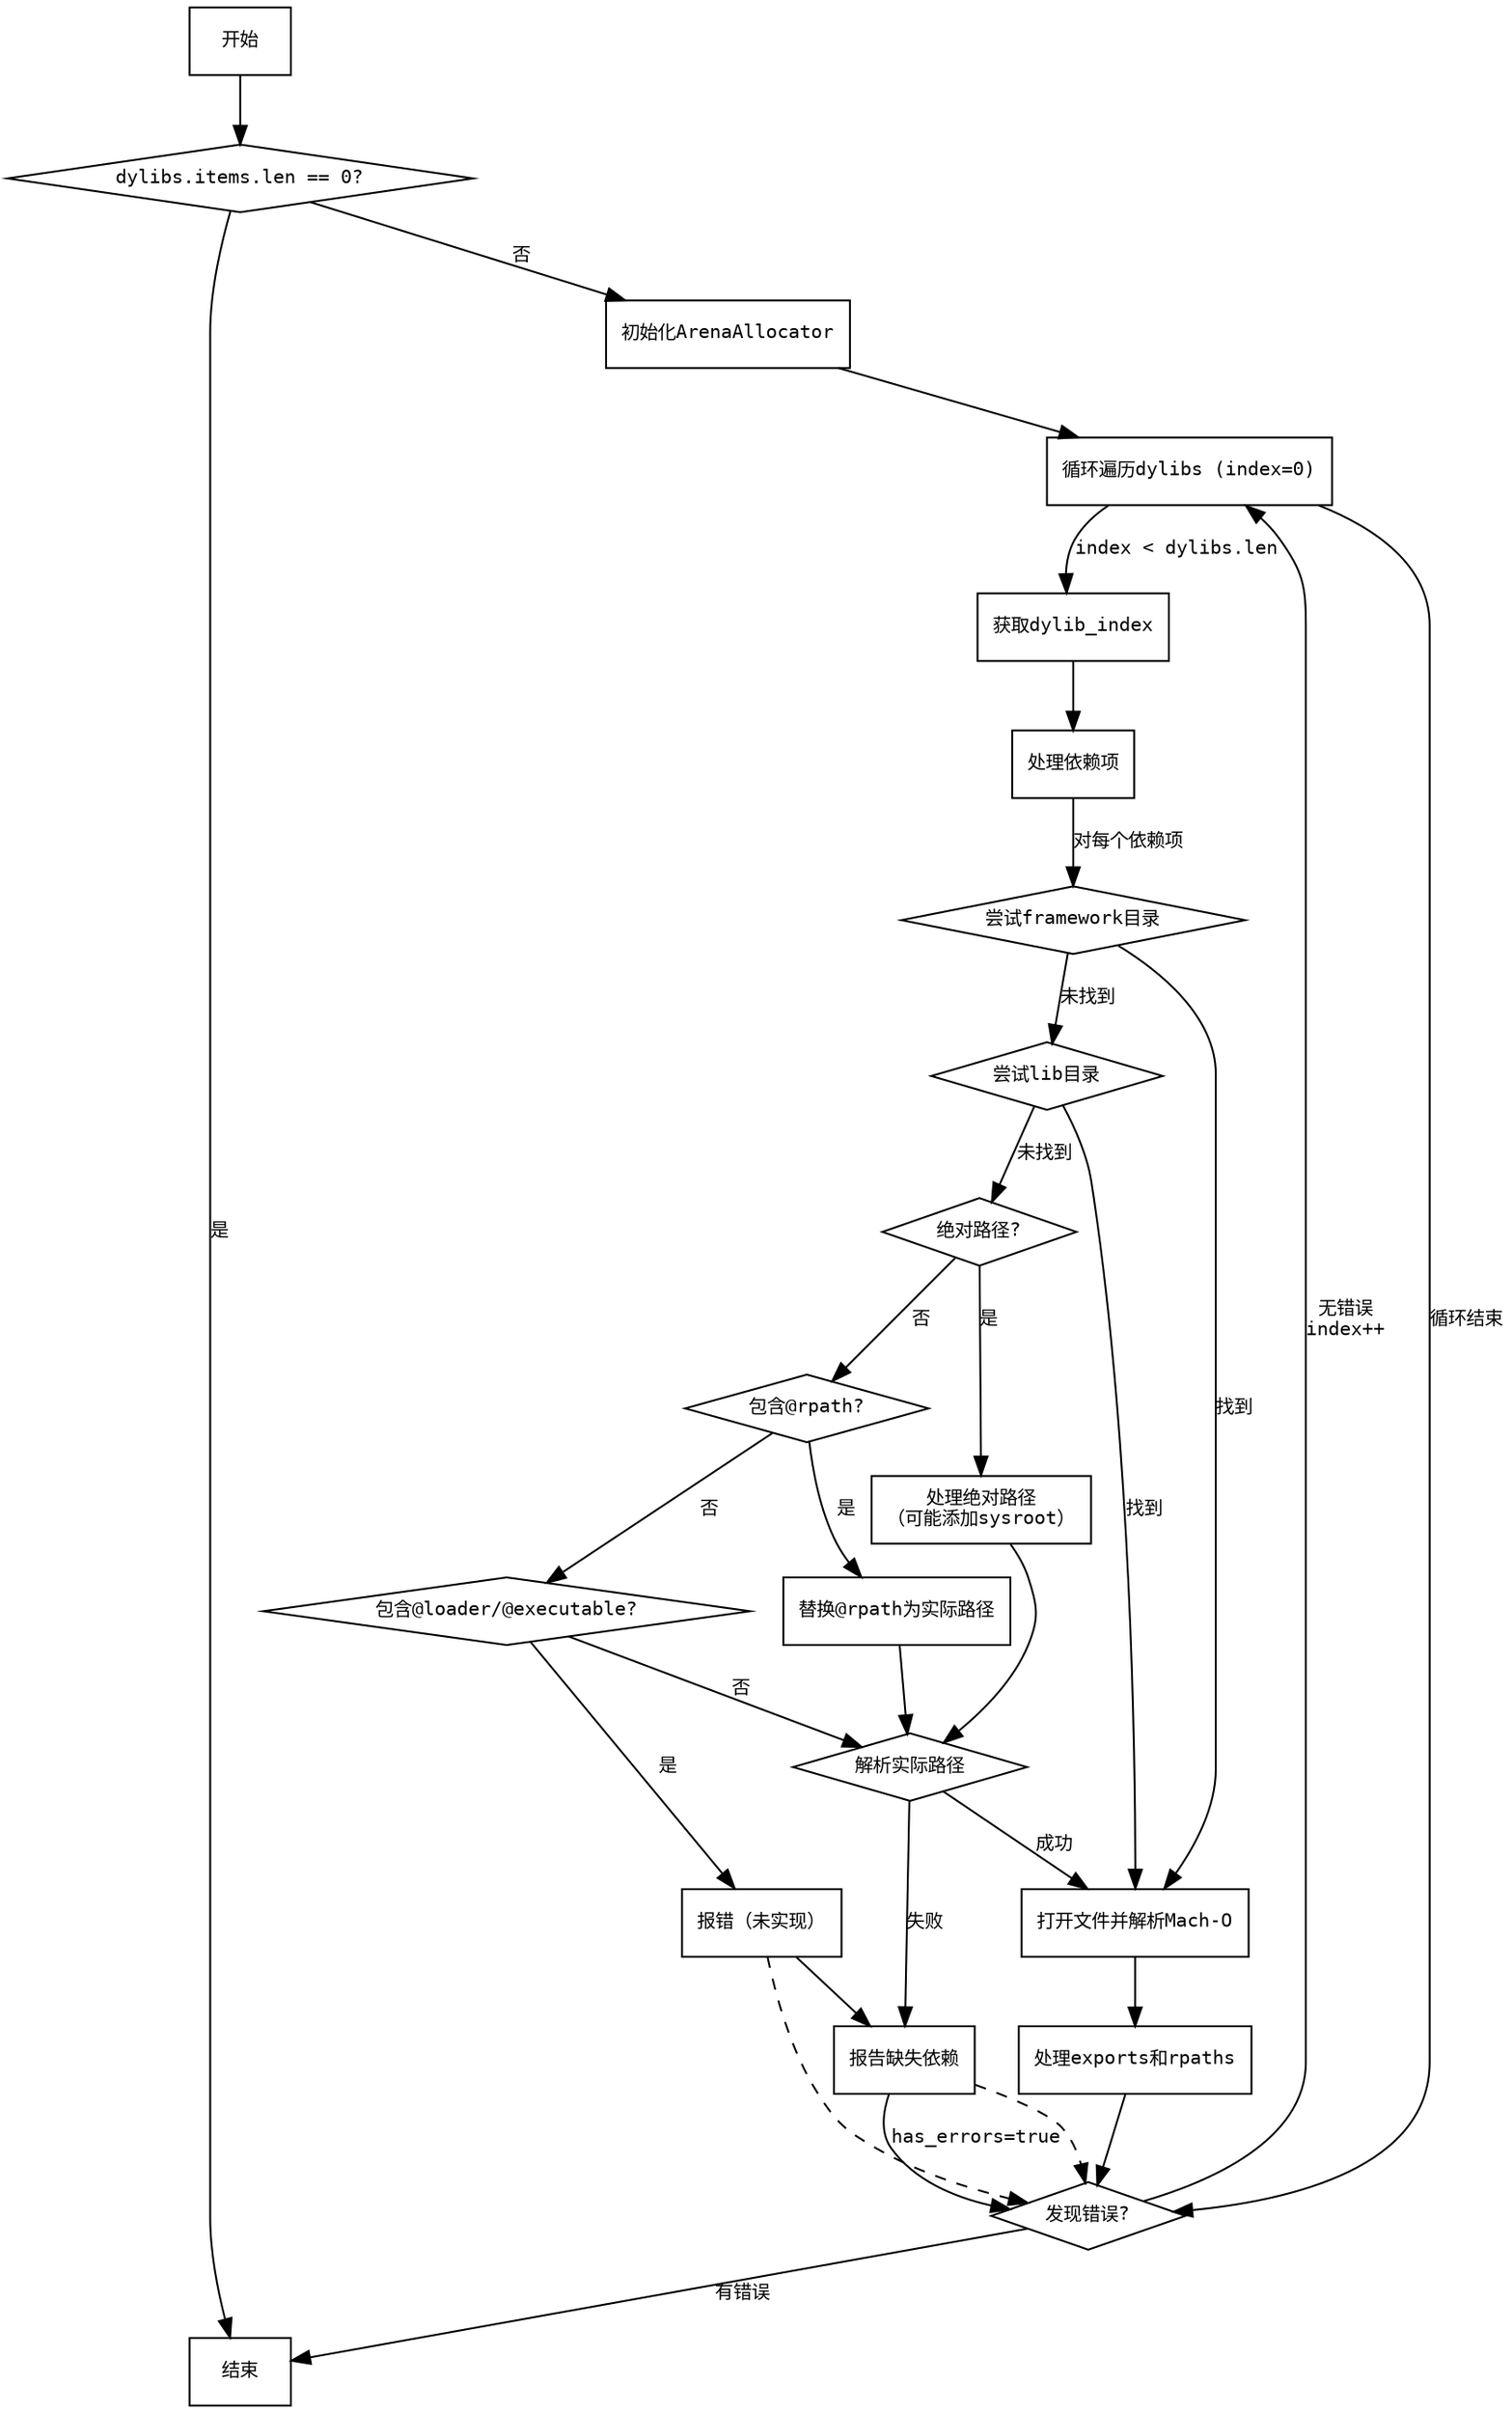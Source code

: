 
digraph parseDependentDylibs {
    node [shape=rectangle, fontname="Courier", fontsize=10];
    edge [fontname="Courier", fontsize=10];

    start [label="开始"];
    check_dylibs_empty [label="dylibs.items.len == 0?", shape=diamond];
    end [label="结束"];
    init_arena [label="初始化ArenaAllocator"];
    loop_start [label="循环遍历dylibs (index=0)"];
    process_dylib [label="获取dylib_index"];
    check_dependencies [label="处理依赖项"];
    check_framework [label="尝试framework目录", shape=diamond];
    check_libdirs [label="尝试lib目录", shape=diamond];
    check_absolute [label="绝对路径?", shape=diamond];
    handle_absolute [label="处理绝对路径\n（可能添加sysroot）"];
    check_rpath [label="包含@rpath?", shape=diamond];
    handle_rpath [label="替换@rpath为实际路径"];
    check_loader_exec [label="包含@loader/@executable?", shape=diamond];
    handle_loader_exec [label="报错（未实现）"];
    check_realpath [label="解析实际路径", shape=diamond];
    report_missing [label="报告缺失依赖"];
    add_file [label="打开文件并解析Mach-O"];
    parse_exports_rpaths [label="处理exports和rpaths"];
    check_errors [label="发现错误?", shape=diamond];

    start -> check_dylibs_empty;
    check_dylibs_empty -> end [label="是"];
    check_dylibs_empty -> init_arena [label="否"];
    init_arena -> loop_start;
    loop_start -> process_dylib [label="index < dylibs.len"];
    process_dylib -> check_dependencies;

    // 依赖项处理分支
    check_dependencies -> check_framework [label="对每个依赖项"];
    check_framework -> check_libdirs [label="未找到"];
    check_framework -> add_file [label="找到"];
    check_libdirs -> check_absolute [label="未找到"];
    check_libdirs -> add_file [label="找到"];
    check_absolute -> handle_absolute [label="是"];
    check_absolute -> check_rpath [label="否"];
    handle_absolute -> check_realpath;
    check_rpath -> handle_rpath [label="是"];
    check_rpath -> check_loader_exec [label="否"];
    handle_rpath -> check_realpath;
    check_loader_exec -> handle_loader_exec [label="是"];
    handle_loader_exec -> report_missing;
    check_loader_exec -> check_realpath [label="否"];
    check_realpath -> add_file [label="成功"];
    check_realpath -> report_missing [label="失败"];
    report_missing -> check_errors [label="has_errors=true"];

    // 文件处理分支
    add_file -> parse_exports_rpaths;
    parse_exports_rpaths -> check_errors;

    // 错误检查与循环控制
    check_errors -> loop_start [label="无错误\nindex++"];
    check_errors -> end [label="有错误"];
    loop_start -> check_errors [label="循环结束"];

    // 统一错误处理
    report_missing -> check_errors [style=dashed];
    handle_loader_exec -> check_errors [style=dashed];
}
